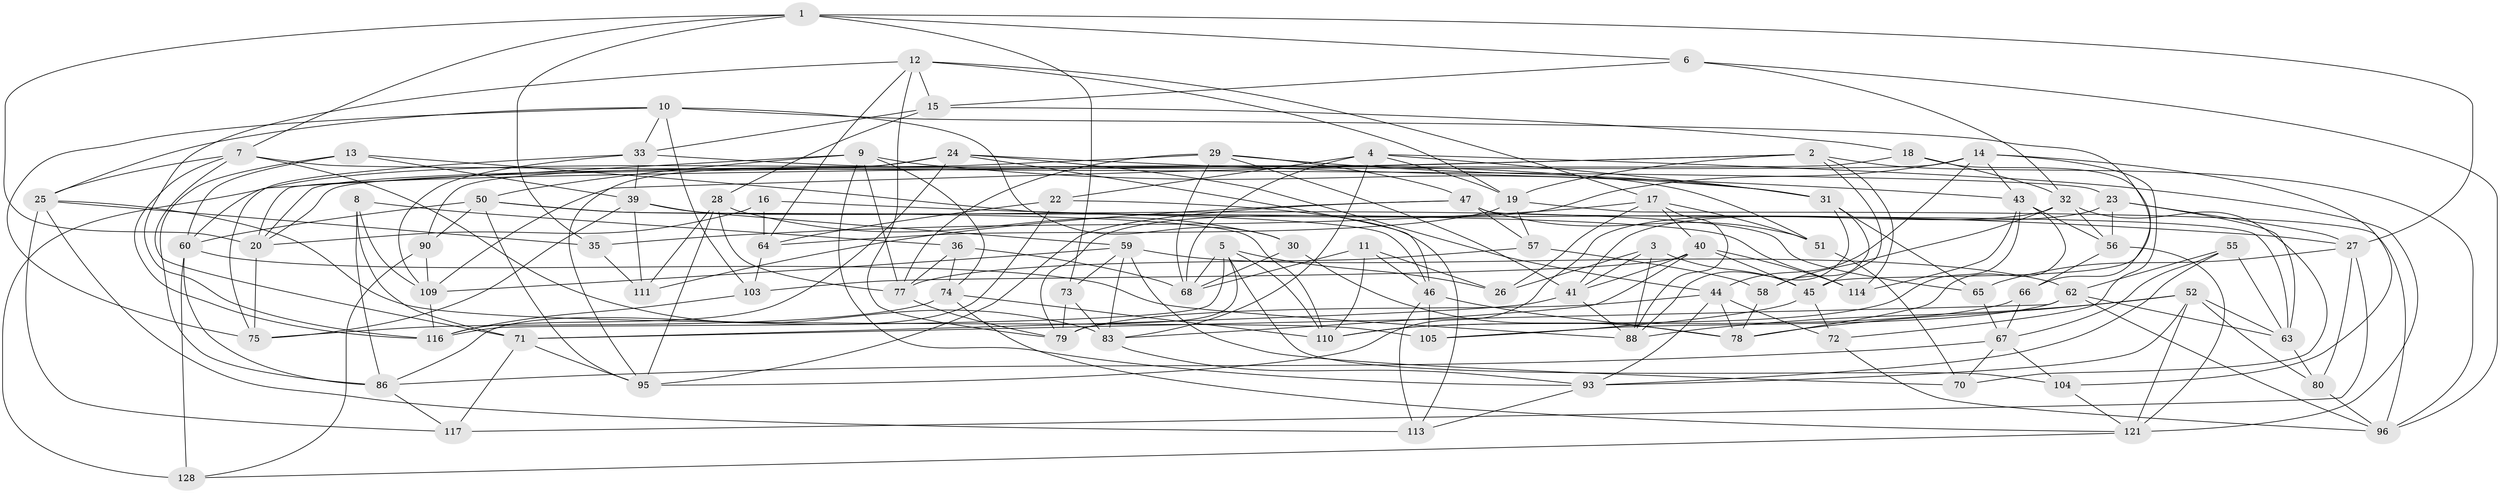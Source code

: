 // original degree distribution, {4: 1.0}
// Generated by graph-tools (version 1.1) at 2025/11/02/27/25 16:11:45]
// undirected, 87 vertices, 226 edges
graph export_dot {
graph [start="1"]
  node [color=gray90,style=filled];
  1 [super="+48"];
  2 [super="+140"];
  3;
  4 [super="+21"];
  5 [super="+119"];
  6;
  7 [super="+100"];
  8;
  9 [super="+49"];
  10 [super="+37"];
  11;
  12 [super="+76"];
  13;
  14 [super="+124"];
  15 [super="+99"];
  16;
  17 [super="+87"];
  18;
  19 [super="+143"];
  20 [super="+85"];
  22;
  23 [super="+34"];
  24 [super="+38"];
  25 [super="+112"];
  26;
  27 [super="+132"];
  28 [super="+118"];
  29 [super="+98"];
  30;
  31 [super="+69"];
  32 [super="+122"];
  33 [super="+61"];
  35;
  36;
  39 [super="+42"];
  40 [super="+54"];
  41 [super="+53"];
  43 [super="+136"];
  44 [super="+102"];
  45 [super="+129"];
  46 [super="+130"];
  47 [super="+141"];
  50 [super="+120"];
  51;
  52 [super="+134"];
  55;
  56 [super="+91"];
  57;
  58;
  59 [super="+135"];
  60 [super="+81"];
  62 [super="+97"];
  63 [super="+108"];
  64 [super="+82"];
  65;
  66;
  67 [super="+84"];
  68 [super="+106"];
  70;
  71 [super="+89"];
  72;
  73;
  74 [super="+138"];
  75 [super="+107"];
  77 [super="+123"];
  78 [super="+94"];
  79 [super="+92"];
  80;
  83 [super="+115"];
  86 [super="+101"];
  88 [super="+142"];
  90;
  93 [super="+131"];
  95 [super="+127"];
  96 [super="+133"];
  103;
  104;
  105;
  109 [super="+139"];
  110 [super="+137"];
  111;
  113;
  114;
  116 [super="+125"];
  117;
  121 [super="+126"];
  128;
  1 -- 35;
  1 -- 27;
  1 -- 73;
  1 -- 6;
  1 -- 7;
  1 -- 20;
  2 -- 114;
  2 -- 45;
  2 -- 19;
  2 -- 20;
  2 -- 109;
  2 -- 96;
  3 -- 26;
  3 -- 45;
  3 -- 88;
  3 -- 41;
  4 -- 22;
  4 -- 31;
  4 -- 19;
  4 -- 121;
  4 -- 68;
  4 -- 83;
  5 -- 26;
  5 -- 110;
  5 -- 79;
  5 -- 104;
  5 -- 116;
  5 -- 68;
  6 -- 32;
  6 -- 15;
  6 -- 96;
  7 -- 23;
  7 -- 83;
  7 -- 116;
  7 -- 25;
  7 -- 71;
  8 -- 36;
  8 -- 109;
  8 -- 86;
  8 -- 71;
  9 -- 93;
  9 -- 31;
  9 -- 74;
  9 -- 60;
  9 -- 50;
  9 -- 77;
  10 -- 33;
  10 -- 30;
  10 -- 45;
  10 -- 25;
  10 -- 75;
  10 -- 103;
  11 -- 46;
  11 -- 26;
  11 -- 68;
  11 -- 110;
  12 -- 79;
  12 -- 64;
  12 -- 116;
  12 -- 17;
  12 -- 19;
  12 -- 15;
  13 -- 86;
  13 -- 46;
  13 -- 60;
  13 -- 39;
  14 -- 20;
  14 -- 44;
  14 -- 72;
  14 -- 104;
  14 -- 79;
  14 -- 43;
  15 -- 18;
  15 -- 33;
  15 -- 28 [weight=2];
  16 -- 27;
  16 -- 20;
  16 -- 64 [weight=2];
  17 -- 51;
  17 -- 88;
  17 -- 26;
  17 -- 35;
  17 -- 40;
  18 -- 66;
  18 -- 32;
  18 -- 20;
  19 -- 96;
  19 -- 57;
  19 -- 64;
  20 -- 75;
  22 -- 86;
  22 -- 113;
  22 -- 64;
  23 -- 56 [weight=2];
  23 -- 41;
  23 -- 63;
  23 -- 27;
  24 -- 90;
  24 -- 46;
  24 -- 44;
  24 -- 43;
  24 -- 116;
  24 -- 95;
  25 -- 113;
  25 -- 105;
  25 -- 117;
  25 -- 35;
  27 -- 117;
  27 -- 80;
  27 -- 65;
  28 -- 111;
  28 -- 30;
  28 -- 77;
  28 -- 95;
  29 -- 77;
  29 -- 68;
  29 -- 128;
  29 -- 41;
  29 -- 31;
  29 -- 47;
  30 -- 68;
  30 -- 78;
  31 -- 65;
  31 -- 88;
  31 -- 58;
  32 -- 58;
  32 -- 70;
  32 -- 95;
  32 -- 56;
  33 -- 109;
  33 -- 51;
  33 -- 75;
  33 -- 39;
  35 -- 111;
  36 -- 68;
  36 -- 77;
  36 -- 74;
  39 -- 65;
  39 -- 75;
  39 -- 59;
  39 -- 111;
  40 -- 114;
  40 -- 103;
  40 -- 45;
  40 -- 83;
  40 -- 41;
  41 -- 71;
  41 -- 88;
  43 -- 114;
  43 -- 110;
  43 -- 56;
  43 -- 78;
  44 -- 79;
  44 -- 72;
  44 -- 93;
  44 -- 78;
  45 -- 72;
  45 -- 105;
  46 -- 105;
  46 -- 78;
  46 -- 113;
  47 -- 51;
  47 -- 57;
  47 -- 111;
  47 -- 63;
  47 -- 95;
  50 -- 90;
  50 -- 95;
  50 -- 60;
  50 -- 110;
  50 -- 114;
  51 -- 70;
  52 -- 121;
  52 -- 63;
  52 -- 80;
  52 -- 93;
  52 -- 88;
  52 -- 78;
  55 -- 67;
  55 -- 93;
  55 -- 63;
  55 -- 62;
  56 -- 66;
  56 -- 121;
  57 -- 58;
  57 -- 77;
  58 -- 78;
  59 -- 62;
  59 -- 83;
  59 -- 73;
  59 -- 109;
  59 -- 70;
  60 -- 86;
  60 -- 128;
  60 -- 88;
  62 -- 71;
  62 -- 63;
  62 -- 96;
  62 -- 105;
  63 -- 80;
  64 -- 103;
  65 -- 67;
  66 -- 110;
  66 -- 67;
  67 -- 104;
  67 -- 70;
  67 -- 86;
  71 -- 117;
  71 -- 95;
  72 -- 96;
  73 -- 83;
  73 -- 79;
  74 -- 75 [weight=2];
  74 -- 110;
  74 -- 121;
  77 -- 79;
  80 -- 96;
  83 -- 93;
  86 -- 117;
  90 -- 128;
  90 -- 109;
  93 -- 113;
  103 -- 116;
  104 -- 121;
  109 -- 116;
  121 -- 128;
}
